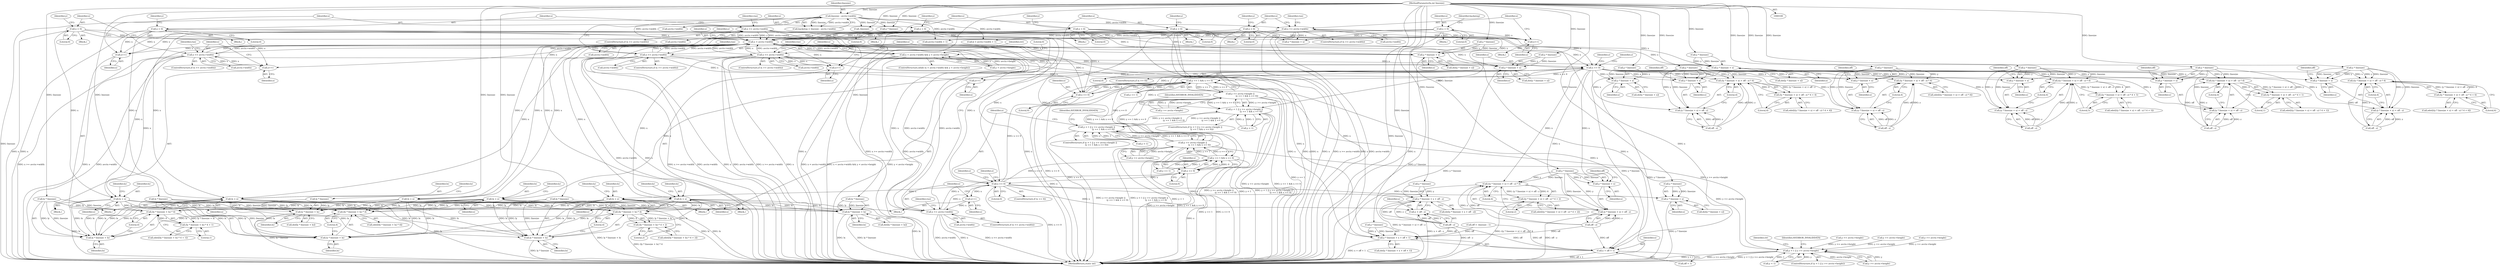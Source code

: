 digraph "0_FFmpeg_7ac5067146613997bb38442cb022d7f41321a706@pointer" {
"1000629" [label="(Call,x >= avctx->width)"];
"1000626" [label="(Call,x++)"];
"1000629" [label="(Call,x >= avctx->width)"];
"1000378" [label="(Call,x < avctx->width)"];
"1000578" [label="(Call,x >= avctx->width)"];
"1000575" [label="(Call,x++)"];
"1000584" [label="(Call,x = 0)"];
"1000924" [label="(Call,x >= avctx->width)"];
"1000921" [label="(Call,x++)"];
"1000746" [label="(Call,x == 0)"];
"1000740" [label="(Call,x == 0)"];
"1000930" [label="(Call,x = 0)"];
"1000700" [label="(Call,x >= avctx->width)"];
"1000697" [label="(Call,x++)"];
"1000706" [label="(Call,x = 0)"];
"1000635" [label="(Call,x = 0)"];
"1000362" [label="(Call,x = 0)"];
"1001007" [label="(Call,x >= avctx->width)"];
"1001004" [label="(Call,x++)"];
"1000964" [label="(Call,x == 0)"];
"1001013" [label="(Call,x = 0)"];
"1000958" [label="(Call,x == 0)"];
"1000356" [label="(Call,x >= avctx->width)"];
"1000353" [label="(Call,x++)"];
"1000144" [label="(Call,x = 0)"];
"1000152" [label="(Call,linesize - avctx->width)"];
"1000103" [label="(MethodParameterIn,int linesize)"];
"1000377" [label="(Call,x < avctx->width && y < avctx->height)"];
"1000563" [label="(Call,y * linesize + x)"];
"1000569" [label="(Call,lx = x)"];
"1000615" [label="(Call,ly * linesize + lx)"];
"1000644" [label="(Call,ly * linesize + lx)"];
"1000763" [label="(Call,(ly * linesize + lx) * 4)"];
"1000764" [label="(Call,ly * linesize + lx)"];
"1000805" [label="(Call,(ly * linesize + lx) * 4)"];
"1000804" [label="(Call,(ly * linesize + lx) * 4 + 1)"];
"1000806" [label="(Call,ly * linesize + lx)"];
"1000850" [label="(Call,(ly * linesize + lx) * 4)"];
"1000849" [label="(Call,(ly * linesize + lx) * 4 + 2)"];
"1000851" [label="(Call,ly * linesize + lx)"];
"1000608" [label="(Call,y * linesize + x)"];
"1000620" [label="(Call,lx = x)"];
"1000673" [label="(Call,y * linesize + x + off + 1)"];
"1000677" [label="(Call,x + off + 1)"];
"1000685" [label="(Call,y * linesize + x)"];
"1000691" [label="(Call,lx = x)"];
"1000736" [label="(Call,y == 1 && x == 0)"];
"1000730" [label="(Call,y >= avctx->height ||\n                    (y == 1 && x == 0))"];
"1000658" [label="(Call,y < 1 || y >= avctx->height)"];
"1000726" [label="(Call,y < 1 || y >= avctx->height ||\n                    (y == 1 && x == 0))"];
"1000944" [label="(Call,y < 1 || y >= avctx->height ||\n                    (y == 1 && x == 0))"];
"1000948" [label="(Call,y >= avctx->height ||\n                    (y == 1 && x == 0))"];
"1000774" [label="(Call,((y * linesize + x) + off - z) * 4)"];
"1000773" [label="(Call,((y * linesize + x) + off - z) * 4 + 4)"];
"1000775" [label="(Call,(y * linesize + x) + off - z)"];
"1000776" [label="(Call,y * linesize + x)"];
"1000788" [label="(Call,((y * linesize + x) + off - z) * 4)"];
"1000789" [label="(Call,(y * linesize + x) + off - z)"];
"1000790" [label="(Call,y * linesize + x)"];
"1000817" [label="(Call,((y * linesize + x) + off - z) * 4)"];
"1000816" [label="(Call,((y * linesize + x) + off - z) * 4 + 5)"];
"1000818" [label="(Call,(y * linesize + x) + off - z)"];
"1000819" [label="(Call,y * linesize + x)"];
"1000832" [label="(Call,((y * linesize + x) + off - z) * 4)"];
"1000831" [label="(Call,((y * linesize + x) + off - z) * 4 + 1)"];
"1000833" [label="(Call,(y * linesize + x) + off - z)"];
"1000834" [label="(Call,y * linesize + x)"];
"1000862" [label="(Call,((y * linesize + x) + off - z) * 4)"];
"1000861" [label="(Call,((y * linesize + x) + off - z) * 4 + 6)"];
"1000863" [label="(Call,(y * linesize + x) + off - z)"];
"1000864" [label="(Call,y * linesize + x)"];
"1000877" [label="(Call,((y * linesize + x) + off - z) * 4)"];
"1000876" [label="(Call,((y * linesize + x) + off - z) * 4 + 2)"];
"1000878" [label="(Call,(y * linesize + x) + off - z)"];
"1000879" [label="(Call,y * linesize + x)"];
"1000909" [label="(Call,y * linesize + x)"];
"1000915" [label="(Call,lx = x)"];
"1000954" [label="(Call,y == 1 && x == 0)"];
"1000980" [label="(Call,y * linesize + x + off - z)"];
"1000984" [label="(Call,x + off - z)"];
"1000992" [label="(Call,y * linesize + x)"];
"1000998" [label="(Call,lx = x)"];
"1000960" [label="(Literal,0)"];
"1000561" [label="(Call,dst[y * linesize + x])"];
"1000761" [label="(Call,odst[(ly * linesize + lx) * 4])"];
"1000868" [label="(Identifier,x)"];
"1000913" [label="(Identifier,x)"];
"1000699" [label="(ControlStructure,if (x >= avctx->width))"];
"1001007" [label="(Call,x >= avctx->width)"];
"1000909" [label="(Call,y * linesize + x)"];
"1000864" [label="(Call,y * linesize + x)"];
"1000834" [label="(Call,y * linesize + x)"];
"1000798" [label="(Literal,4)"];
"1001057" [label="(Literal,0)"];
"1000794" [label="(Identifier,x)"];
"1000180" [label="(Call,avctx->width + 1)"];
"1000917" [label="(Identifier,x)"];
"1000551" [label="(Block,)"];
"1000873" [label="(Literal,6)"];
"1000764" [label="(Call,ly * linesize + lx)"];
"1000622" [label="(Identifier,x)"];
"1000884" [label="(Call,off - z)"];
"1000686" [label="(Call,y * linesize)"];
"1000362" [label="(Call,x = 0)"];
"1000363" [label="(Identifier,x)"];
"1000628" [label="(ControlStructure,if (x >= avctx->width))"];
"1000829" [label="(Call,odst[((y * linesize + x) + off - z) * 4 + 1])"];
"1000376" [label="(ControlStructure,while (x < avctx->width && y < avctx->height))"];
"1000573" [label="(Identifier,ly)"];
"1000838" [label="(Identifier,x)"];
"1000943" [label="(ControlStructure,if (y < 1 || y >= avctx->height ||\n                    (y == 1 && x == 0)))"];
"1000958" [label="(Call,x == 0)"];
"1000819" [label="(Call,y * linesize + x)"];
"1000691" [label="(Call,lx = x)"];
"1000635" [label="(Call,x = 0)"];
"1000383" [label="(Call,y < avctx->height)"];
"1000577" [label="(ControlStructure,if (x >= avctx->width))"];
"1000377" [label="(Call,x < avctx->width && y < avctx->height)"];
"1000741" [label="(Identifier,x)"];
"1000921" [label="(Call,x++)"];
"1000852" [label="(Call,ly * linesize)"];
"1000839" [label="(Call,off - z)"];
"1000945" [label="(Call,y < 1)"];
"1000586" [label="(Literal,0)"];
"1000789" [label="(Call,(y * linesize + x) + off - z)"];
"1000833" [label="(Call,(y * linesize + x) + off - z)"];
"1000594" [label="(Identifier,run)"];
"1000959" [label="(Identifier,x)"];
"1000926" [label="(Call,avctx->width)"];
"1000791" [label="(Call,y * linesize)"];
"1001002" [label="(Identifier,ly)"];
"1000948" [label="(Call,y >= avctx->height ||\n                    (y == 1 && x == 0))"];
"1000771" [label="(Call,odst[((y * linesize + x) + off - z) * 4 + 4])"];
"1000986" [label="(Call,off - z)"];
"1000154" [label="(Call,avctx->width)"];
"1000702" [label="(Call,avctx->width)"];
"1000103" [label="(MethodParameterIn,int linesize)"];
"1000608" [label="(Call,y * linesize + x)"];
"1000923" [label="(ControlStructure,if (x >= avctx->width))"];
"1000658" [label="(Call,y < 1 || y >= avctx->height)"];
"1000104" [label="(Block,)"];
"1000153" [label="(Identifier,linesize)"];
"1000748" [label="(Literal,0)"];
"1000806" [label="(Call,ly * linesize + lx)"];
"1000804" [label="(Call,(ly * linesize + lx) * 4 + 1)"];
"1000615" [label="(Call,ly * linesize + lx)"];
"1000361" [label="(Block,)"];
"1000726" [label="(Call,y < 1 || y >= avctx->height ||\n                    (y == 1 && x == 0))"];
"1000785" [label="(Literal,4)"];
"1000855" [label="(Identifier,lx)"];
"1000887" [label="(Literal,4)"];
"1000776" [label="(Call,y * linesize + x)"];
"1000736" [label="(Call,y == 1 && x == 0)"];
"1000751" [label="(Identifier,z)"];
"1000954" [label="(Call,y == 1 && x == 0)"];
"1000683" [label="(Call,dst[y * linesize + x])"];
"1000705" [label="(Block,)"];
"1000620" [label="(Call,lx = x)"];
"1000965" [label="(Identifier,x)"];
"1000645" [label="(Call,ly * linesize)"];
"1000583" [label="(Block,)"];
"1000934" [label="(Identifier,y)"];
"1000634" [label="(Block,)"];
"1000630" [label="(Identifier,x)"];
"1000356" [label="(Call,x >= avctx->width)"];
"1000144" [label="(Call,x = 0)"];
"1000780" [label="(Identifier,x)"];
"1000962" [label="(Identifier,AVERROR_INVALIDDATA)"];
"1000883" [label="(Identifier,x)"];
"1000569" [label="(Call,lx = x)"];
"1000915" [label="(Call,lx = x)"];
"1000354" [label="(Identifier,x)"];
"1000816" [label="(Call,((y * linesize + x) + off - z) * 4 + 5)"];
"1000769" [label="(Literal,4)"];
"1000996" [label="(Identifier,x)"];
"1000716" [label="(Identifier,run)"];
"1000980" [label="(Call,y * linesize + x + off - z)"];
"1000178" [label="(Call,k < avctx->width + 1)"];
"1000874" [label="(Call,odst[((y * linesize + x) + off - z) * 4 + 2])"];
"1000677" [label="(Call,x + off + 1)"];
"1000788" [label="(Call,((y * linesize + x) + off - z) * 4)"];
"1000774" [label="(Call,((y * linesize + x) + off - z) * 4)"];
"1000708" [label="(Literal,0)"];
"1000639" [label="(Identifier,y)"];
"1001009" [label="(Call,avctx->width)"];
"1000637" [label="(Literal,0)"];
"1000746" [label="(Call,x == 0)"];
"1000150" [label="(Call,backstep = linesize - avctx->width)"];
"1000831" [label="(Call,((y * linesize + x) + off - z) * 4 + 1)"];
"1000575" [label="(Call,x++)"];
"1000878" [label="(Call,(y * linesize + x) + off - z)"];
"1000370" [label="(Call,-linesize)"];
"1000744" [label="(Identifier,AVERROR_INVALIDDATA)"];
"1000825" [label="(Identifier,off)"];
"1001000" [label="(Identifier,x)"];
"1000636" [label="(Identifier,x)"];
"1000366" [label="(Identifier,y)"];
"1000998" [label="(Call,lx = x)"];
"1000353" [label="(Call,x++)"];
"1000990" [label="(Call,dst[y * linesize + x])"];
"1000964" [label="(Call,x == 0)"];
"1000863" [label="(Call,(y * linesize + x) + off - z)"];
"1000697" [label="(Call,x++)"];
"1001017" [label="(Identifier,y)"];
"1000642" [label="(Call,dst[ly * linesize + lx])"];
"1000671" [label="(Call,dst[y * linesize + x + off + 1])"];
"1000730" [label="(Call,y >= avctx->height ||\n                    (y == 1 && x == 0))"];
"1000940" [label="(Identifier,run)"];
"1000674" [label="(Call,y * linesize)"];
"1001008" [label="(Identifier,x)"];
"1000869" [label="(Call,off - z)"];
"1000329" [label="(Block,)"];
"1000357" [label="(Identifier,x)"];
"1000613" [label="(Call,dst[ly * linesize + lx])"];
"1000992" [label="(Call,y * linesize + x)"];
"1000731" [label="(Call,y >= avctx->height)"];
"1000710" [label="(Identifier,y)"];
"1000765" [label="(Call,ly * linesize)"];
"1000659" [label="(Call,y < 1)"];
"1000932" [label="(Literal,0)"];
"1000695" [label="(Identifier,ly)"];
"1000807" [label="(Call,ly * linesize)"];
"1001005" [label="(Identifier,x)"];
"1000571" [label="(Identifier,x)"];
"1000644" [label="(Call,ly * linesize + lx)"];
"1000580" [label="(Call,avctx->width)"];
"1000763" [label="(Call,(ly * linesize + lx) * 4)"];
"1000835" [label="(Call,y * linesize)"];
"1000856" [label="(Literal,4)"];
"1000859" [label="(Call,odst[((y * linesize + x) + off - z) * 4 + 6])"];
"1000888" [label="(Literal,2)"];
"1000685" [label="(Call,y * linesize + x)"];
"1000355" [label="(ControlStructure,if (x >= avctx->width))"];
"1000969" [label="(Identifier,z)"];
"1000777" [label="(Call,y * linesize)"];
"1000151" [label="(Identifier,backstep)"];
"1000823" [label="(Identifier,x)"];
"1000814" [label="(Call,odst[((y * linesize + x) + off - z) * 4 + 5])"];
"1000579" [label="(Identifier,x)"];
"1000631" [label="(Call,avctx->width)"];
"1000877" [label="(Call,((y * linesize + x) + off - z) * 4)"];
"1001004" [label="(Call,x++)"];
"1000585" [label="(Identifier,x)"];
"1000380" [label="(Call,avctx->width)"];
"1000616" [label="(Call,ly * linesize)"];
"1000578" [label="(Call,x >= avctx->width)"];
"1000974" [label="(Identifier,z)"];
"1000588" [label="(Identifier,y)"];
"1001012" [label="(Block,)"];
"1001015" [label="(Literal,0)"];
"1000564" [label="(Call,y * linesize)"];
"1000570" [label="(Identifier,lx)"];
"1000966" [label="(Literal,0)"];
"1000842" [label="(Literal,4)"];
"1000840" [label="(Identifier,off)"];
"1000379" [label="(Identifier,x)"];
"1000629" [label="(Call,x >= avctx->width)"];
"1000929" [label="(Block,)"];
"1000847" [label="(Call,odst[(ly * linesize + lx) * 4 + 2])"];
"1000701" [label="(Identifier,x)"];
"1000916" [label="(Identifier,lx)"];
"1000342" [label="(Call,y * linesize)"];
"1000818" [label="(Call,(y * linesize + x) + off - z)"];
"1000876" [label="(Call,((y * linesize + x) + off - z) * 4 + 2)"];
"1000627" [label="(Identifier,x)"];
"1000824" [label="(Call,off - z)"];
"1000626" [label="(Call,x++)"];
"1000922" [label="(Identifier,x)"];
"1000942" [label="(Block,)"];
"1000718" [label="(Block,)"];
"1000656" [label="(Block,)"];
"1000725" [label="(ControlStructure,if (y < 1 || y >= avctx->height ||\n                    (y == 1 && x == 0)))"];
"1000944" [label="(Call,y < 1 || y >= avctx->height ||\n                    (y == 1 && x == 0))"];
"1000872" [label="(Literal,4)"];
"1000670" [label="(Identifier,clr)"];
"1000673" [label="(Call,y * linesize + x + off + 1)"];
"1000955" [label="(Call,y == 1)"];
"1000364" [label="(Literal,0)"];
"1000576" [label="(Identifier,x)"];
"1000862" [label="(Call,((y * linesize + x) + off - z) * 4)"];
"1000609" [label="(Call,y * linesize)"];
"1000832" [label="(Call,((y * linesize + x) + off - z) * 4)"];
"1000689" [label="(Identifier,x)"];
"1000706" [label="(Call,x = 0)"];
"1000584" [label="(Call,x = 0)"];
"1000768" [label="(Identifier,lx)"];
"1000885" [label="(Identifier,off)"];
"1000907" [label="(Call,dst[y * linesize + x])"];
"1000624" [label="(Identifier,ly)"];
"1000549" [label="(Identifier,run)"];
"1000146" [label="(Literal,0)"];
"1000700" [label="(Call,x >= avctx->width)"];
"1000820" [label="(Call,y * linesize)"];
"1000963" [label="(ControlStructure,if (x == 0))"];
"1000993" [label="(Call,y * linesize)"];
"1000619" [label="(Identifier,lx)"];
"1000692" [label="(Identifier,lx)"];
"1000327" [label="(Identifier,run)"];
"1000773" [label="(Call,((y * linesize + x) + off - z) * 4 + 4)"];
"1001013" [label="(Call,x = 0)"];
"1000781" [label="(Call,off - z)"];
"1000648" [label="(Identifier,lx)"];
"1000828" [label="(Literal,5)"];
"1000742" [label="(Literal,0)"];
"1000786" [label="(Call,odst[((y * linesize + x) + off - z) * 4])"];
"1000563" [label="(Call,y * linesize + x)"];
"1000930" [label="(Call,x = 0)"];
"1000850" [label="(Call,(ly * linesize + lx) * 4)"];
"1000727" [label="(Call,y < 1)"];
"1000796" [label="(Identifier,off)"];
"1000827" [label="(Literal,4)"];
"1000145" [label="(Identifier,x)"];
"1000978" [label="(Call,dst[y * linesize + x + off - z])"];
"1000931" [label="(Identifier,x)"];
"1000775" [label="(Call,(y * linesize + x) + off - z)"];
"1000654" [label="(Identifier,run)"];
"1000849" [label="(Call,(ly * linesize + lx) * 4 + 2)"];
"1000347" [label="(Call,lx = x)"];
"1000756" [label="(Identifier,z)"];
"1000925" [label="(Identifier,x)"];
"1000693" [label="(Identifier,x)"];
"1000657" [label="(ControlStructure,if (y < 1 || y >= avctx->height))"];
"1000810" [label="(Identifier,lx)"];
"1000949" [label="(Call,y >= avctx->height)"];
"1000843" [label="(Literal,1)"];
"1000784" [label="(Literal,4)"];
"1000985" [label="(Identifier,x)"];
"1000999" [label="(Identifier,lx)"];
"1000668" [label="(Identifier,AVERROR_INVALIDDATA)"];
"1000662" [label="(Call,y >= avctx->height)"];
"1001006" [label="(ControlStructure,if (x >= avctx->width))"];
"1000790" [label="(Call,y * linesize + x)"];
"1000865" [label="(Call,y * linesize)"];
"1000880" [label="(Call,y * linesize)"];
"1000553" [label="(Call,y >= avctx->height)"];
"1000802" [label="(Call,odst[(ly * linesize + lx) * 4 + 1])"];
"1000910" [label="(Call,y * linesize)"];
"1000152" [label="(Call,linesize - avctx->width)"];
"1000621" [label="(Identifier,lx)"];
"1000707" [label="(Identifier,x)"];
"1000390" [label="(Identifier,ret)"];
"1000679" [label="(Call,off + 1)"];
"1000367" [label="(Call,off = -linesize - 1)"];
"1000857" [label="(Literal,2)"];
"1000919" [label="(Identifier,ly)"];
"1000812" [label="(Literal,1)"];
"1000698" [label="(Identifier,x)"];
"1000817" [label="(Call,((y * linesize + x) + off - z) * 4)"];
"1000805" [label="(Call,(ly * linesize + lx) * 4)"];
"1000606" [label="(Call,dst[y * linesize + x])"];
"1000598" [label="(Call,y >= avctx->height)"];
"1000924" [label="(Call,x >= avctx->width)"];
"1000378" [label="(Call,x < avctx->width)"];
"1000596" [label="(Block,)"];
"1000745" [label="(ControlStructure,if (x == 0))"];
"1000358" [label="(Call,avctx->width)"];
"1000341" [label="(Call,y * linesize + x)"];
"1000612" [label="(Identifier,x)"];
"1001058" [label="(MethodReturn,static int)"];
"1000384" [label="(Identifier,y)"];
"1000747" [label="(Identifier,x)"];
"1000811" [label="(Literal,4)"];
"1000678" [label="(Identifier,x)"];
"1000795" [label="(Call,off - z)"];
"1000981" [label="(Call,y * linesize)"];
"1000331" [label="(Call,y >= avctx->height)"];
"1000567" [label="(Identifier,x)"];
"1001014" [label="(Identifier,x)"];
"1000782" [label="(Identifier,off)"];
"1000861" [label="(Call,((y * linesize + x) + off - z) * 4 + 6)"];
"1000737" [label="(Call,y == 1)"];
"1000879" [label="(Call,y * linesize + x)"];
"1000870" [label="(Identifier,off)"];
"1000984" [label="(Call,x + off - z)"];
"1000740" [label="(Call,x == 0)"];
"1000851" [label="(Call,ly * linesize + lx)"];
"1000629" -> "1000628"  [label="AST: "];
"1000629" -> "1000631"  [label="CFG: "];
"1000630" -> "1000629"  [label="AST: "];
"1000631" -> "1000629"  [label="AST: "];
"1000594" -> "1000629"  [label="CFG: "];
"1000636" -> "1000629"  [label="CFG: "];
"1000629" -> "1001058"  [label="DDG: x"];
"1000629" -> "1001058"  [label="DDG: x >= avctx->width"];
"1000629" -> "1001058"  [label="DDG: avctx->width"];
"1000629" -> "1000378"  [label="DDG: x"];
"1000629" -> "1000378"  [label="DDG: avctx->width"];
"1000629" -> "1000608"  [label="DDG: x"];
"1000629" -> "1000620"  [label="DDG: x"];
"1000629" -> "1000626"  [label="DDG: x"];
"1000626" -> "1000629"  [label="DDG: x"];
"1000378" -> "1000629"  [label="DDG: avctx->width"];
"1000626" -> "1000596"  [label="AST: "];
"1000626" -> "1000627"  [label="CFG: "];
"1000627" -> "1000626"  [label="AST: "];
"1000630" -> "1000626"  [label="CFG: "];
"1000378" -> "1000626"  [label="DDG: x"];
"1000635" -> "1000626"  [label="DDG: x"];
"1000378" -> "1000377"  [label="AST: "];
"1000378" -> "1000380"  [label="CFG: "];
"1000379" -> "1000378"  [label="AST: "];
"1000380" -> "1000378"  [label="AST: "];
"1000384" -> "1000378"  [label="CFG: "];
"1000377" -> "1000378"  [label="CFG: "];
"1000378" -> "1001058"  [label="DDG: avctx->width"];
"1000378" -> "1001058"  [label="DDG: x"];
"1000378" -> "1000377"  [label="DDG: x"];
"1000378" -> "1000377"  [label="DDG: avctx->width"];
"1000578" -> "1000378"  [label="DDG: x"];
"1000578" -> "1000378"  [label="DDG: avctx->width"];
"1000924" -> "1000378"  [label="DDG: x"];
"1000924" -> "1000378"  [label="DDG: avctx->width"];
"1000700" -> "1000378"  [label="DDG: x"];
"1000700" -> "1000378"  [label="DDG: avctx->width"];
"1000635" -> "1000378"  [label="DDG: x"];
"1000706" -> "1000378"  [label="DDG: x"];
"1000930" -> "1000378"  [label="DDG: x"];
"1000584" -> "1000378"  [label="DDG: x"];
"1000362" -> "1000378"  [label="DDG: x"];
"1001007" -> "1000378"  [label="DDG: x"];
"1001007" -> "1000378"  [label="DDG: avctx->width"];
"1000356" -> "1000378"  [label="DDG: x"];
"1000356" -> "1000378"  [label="DDG: avctx->width"];
"1000144" -> "1000378"  [label="DDG: x"];
"1001013" -> "1000378"  [label="DDG: x"];
"1000152" -> "1000378"  [label="DDG: avctx->width"];
"1000378" -> "1000563"  [label="DDG: x"];
"1000378" -> "1000569"  [label="DDG: x"];
"1000378" -> "1000575"  [label="DDG: x"];
"1000378" -> "1000578"  [label="DDG: avctx->width"];
"1000378" -> "1000608"  [label="DDG: x"];
"1000378" -> "1000620"  [label="DDG: x"];
"1000378" -> "1000673"  [label="DDG: x"];
"1000378" -> "1000677"  [label="DDG: x"];
"1000378" -> "1000685"  [label="DDG: x"];
"1000378" -> "1000691"  [label="DDG: x"];
"1000378" -> "1000697"  [label="DDG: x"];
"1000378" -> "1000700"  [label="DDG: avctx->width"];
"1000378" -> "1000740"  [label="DDG: x"];
"1000378" -> "1000746"  [label="DDG: x"];
"1000378" -> "1000924"  [label="DDG: avctx->width"];
"1000378" -> "1000958"  [label="DDG: x"];
"1000378" -> "1000964"  [label="DDG: x"];
"1000378" -> "1001007"  [label="DDG: avctx->width"];
"1000578" -> "1000577"  [label="AST: "];
"1000578" -> "1000580"  [label="CFG: "];
"1000579" -> "1000578"  [label="AST: "];
"1000580" -> "1000578"  [label="AST: "];
"1000549" -> "1000578"  [label="CFG: "];
"1000585" -> "1000578"  [label="CFG: "];
"1000578" -> "1001058"  [label="DDG: x"];
"1000578" -> "1001058"  [label="DDG: avctx->width"];
"1000578" -> "1001058"  [label="DDG: x >= avctx->width"];
"1000578" -> "1000563"  [label="DDG: x"];
"1000578" -> "1000569"  [label="DDG: x"];
"1000578" -> "1000575"  [label="DDG: x"];
"1000575" -> "1000578"  [label="DDG: x"];
"1000575" -> "1000551"  [label="AST: "];
"1000575" -> "1000576"  [label="CFG: "];
"1000576" -> "1000575"  [label="AST: "];
"1000579" -> "1000575"  [label="CFG: "];
"1000584" -> "1000575"  [label="DDG: x"];
"1000584" -> "1000583"  [label="AST: "];
"1000584" -> "1000586"  [label="CFG: "];
"1000585" -> "1000584"  [label="AST: "];
"1000586" -> "1000584"  [label="AST: "];
"1000588" -> "1000584"  [label="CFG: "];
"1000584" -> "1001058"  [label="DDG: x"];
"1000584" -> "1000563"  [label="DDG: x"];
"1000584" -> "1000569"  [label="DDG: x"];
"1000924" -> "1000923"  [label="AST: "];
"1000924" -> "1000926"  [label="CFG: "];
"1000925" -> "1000924"  [label="AST: "];
"1000926" -> "1000924"  [label="AST: "];
"1000716" -> "1000924"  [label="CFG: "];
"1000931" -> "1000924"  [label="CFG: "];
"1000924" -> "1001058"  [label="DDG: avctx->width"];
"1000924" -> "1001058"  [label="DDG: x"];
"1000924" -> "1001058"  [label="DDG: x >= avctx->width"];
"1000924" -> "1000740"  [label="DDG: x"];
"1000924" -> "1000746"  [label="DDG: x"];
"1000921" -> "1000924"  [label="DDG: x"];
"1000921" -> "1000718"  [label="AST: "];
"1000921" -> "1000922"  [label="CFG: "];
"1000922" -> "1000921"  [label="AST: "];
"1000925" -> "1000921"  [label="CFG: "];
"1000746" -> "1000921"  [label="DDG: x"];
"1000746" -> "1000745"  [label="AST: "];
"1000746" -> "1000748"  [label="CFG: "];
"1000747" -> "1000746"  [label="AST: "];
"1000748" -> "1000746"  [label="AST: "];
"1000751" -> "1000746"  [label="CFG: "];
"1000756" -> "1000746"  [label="CFG: "];
"1000746" -> "1001058"  [label="DDG: x == 0"];
"1000746" -> "1000736"  [label="DDG: x == 0"];
"1000740" -> "1000746"  [label="DDG: x"];
"1000930" -> "1000746"  [label="DDG: x"];
"1000746" -> "1000774"  [label="DDG: x"];
"1000746" -> "1000775"  [label="DDG: x"];
"1000746" -> "1000776"  [label="DDG: x"];
"1000746" -> "1000788"  [label="DDG: x"];
"1000746" -> "1000789"  [label="DDG: x"];
"1000746" -> "1000790"  [label="DDG: x"];
"1000746" -> "1000817"  [label="DDG: x"];
"1000746" -> "1000818"  [label="DDG: x"];
"1000746" -> "1000819"  [label="DDG: x"];
"1000746" -> "1000832"  [label="DDG: x"];
"1000746" -> "1000833"  [label="DDG: x"];
"1000746" -> "1000834"  [label="DDG: x"];
"1000746" -> "1000862"  [label="DDG: x"];
"1000746" -> "1000863"  [label="DDG: x"];
"1000746" -> "1000864"  [label="DDG: x"];
"1000746" -> "1000877"  [label="DDG: x"];
"1000746" -> "1000878"  [label="DDG: x"];
"1000746" -> "1000879"  [label="DDG: x"];
"1000746" -> "1000909"  [label="DDG: x"];
"1000746" -> "1000915"  [label="DDG: x"];
"1000746" -> "1000954"  [label="DDG: x == 0"];
"1000740" -> "1000736"  [label="AST: "];
"1000740" -> "1000742"  [label="CFG: "];
"1000741" -> "1000740"  [label="AST: "];
"1000742" -> "1000740"  [label="AST: "];
"1000736" -> "1000740"  [label="CFG: "];
"1000740" -> "1001058"  [label="DDG: x"];
"1000740" -> "1000736"  [label="DDG: x"];
"1000740" -> "1000736"  [label="DDG: 0"];
"1000930" -> "1000740"  [label="DDG: x"];
"1000930" -> "1000929"  [label="AST: "];
"1000930" -> "1000932"  [label="CFG: "];
"1000931" -> "1000930"  [label="AST: "];
"1000932" -> "1000930"  [label="AST: "];
"1000934" -> "1000930"  [label="CFG: "];
"1000930" -> "1001058"  [label="DDG: x"];
"1000700" -> "1000699"  [label="AST: "];
"1000700" -> "1000702"  [label="CFG: "];
"1000701" -> "1000700"  [label="AST: "];
"1000702" -> "1000700"  [label="AST: "];
"1000654" -> "1000700"  [label="CFG: "];
"1000707" -> "1000700"  [label="CFG: "];
"1000700" -> "1001058"  [label="DDG: x >= avctx->width"];
"1000700" -> "1001058"  [label="DDG: x"];
"1000700" -> "1001058"  [label="DDG: avctx->width"];
"1000700" -> "1000673"  [label="DDG: x"];
"1000700" -> "1000677"  [label="DDG: x"];
"1000700" -> "1000685"  [label="DDG: x"];
"1000700" -> "1000691"  [label="DDG: x"];
"1000700" -> "1000697"  [label="DDG: x"];
"1000697" -> "1000700"  [label="DDG: x"];
"1000697" -> "1000656"  [label="AST: "];
"1000697" -> "1000698"  [label="CFG: "];
"1000698" -> "1000697"  [label="AST: "];
"1000701" -> "1000697"  [label="CFG: "];
"1000706" -> "1000697"  [label="DDG: x"];
"1000706" -> "1000705"  [label="AST: "];
"1000706" -> "1000708"  [label="CFG: "];
"1000707" -> "1000706"  [label="AST: "];
"1000708" -> "1000706"  [label="AST: "];
"1000710" -> "1000706"  [label="CFG: "];
"1000706" -> "1001058"  [label="DDG: x"];
"1000706" -> "1000673"  [label="DDG: x"];
"1000706" -> "1000677"  [label="DDG: x"];
"1000706" -> "1000685"  [label="DDG: x"];
"1000706" -> "1000691"  [label="DDG: x"];
"1000635" -> "1000634"  [label="AST: "];
"1000635" -> "1000637"  [label="CFG: "];
"1000636" -> "1000635"  [label="AST: "];
"1000637" -> "1000635"  [label="AST: "];
"1000639" -> "1000635"  [label="CFG: "];
"1000635" -> "1001058"  [label="DDG: x"];
"1000635" -> "1000608"  [label="DDG: x"];
"1000635" -> "1000620"  [label="DDG: x"];
"1000362" -> "1000361"  [label="AST: "];
"1000362" -> "1000364"  [label="CFG: "];
"1000363" -> "1000362"  [label="AST: "];
"1000364" -> "1000362"  [label="AST: "];
"1000366" -> "1000362"  [label="CFG: "];
"1000362" -> "1001058"  [label="DDG: x"];
"1000362" -> "1000341"  [label="DDG: x"];
"1000362" -> "1000347"  [label="DDG: x"];
"1000362" -> "1000353"  [label="DDG: x"];
"1001007" -> "1001006"  [label="AST: "];
"1001007" -> "1001009"  [label="CFG: "];
"1001008" -> "1001007"  [label="AST: "];
"1001009" -> "1001007"  [label="AST: "];
"1000940" -> "1001007"  [label="CFG: "];
"1001014" -> "1001007"  [label="CFG: "];
"1001007" -> "1001058"  [label="DDG: x"];
"1001007" -> "1001058"  [label="DDG: x >= avctx->width"];
"1001007" -> "1001058"  [label="DDG: avctx->width"];
"1001007" -> "1000958"  [label="DDG: x"];
"1001007" -> "1000964"  [label="DDG: x"];
"1001004" -> "1001007"  [label="DDG: x"];
"1001004" -> "1000942"  [label="AST: "];
"1001004" -> "1001005"  [label="CFG: "];
"1001005" -> "1001004"  [label="AST: "];
"1001008" -> "1001004"  [label="CFG: "];
"1000964" -> "1001004"  [label="DDG: x"];
"1000964" -> "1000963"  [label="AST: "];
"1000964" -> "1000966"  [label="CFG: "];
"1000965" -> "1000964"  [label="AST: "];
"1000966" -> "1000964"  [label="AST: "];
"1000969" -> "1000964"  [label="CFG: "];
"1000974" -> "1000964"  [label="CFG: "];
"1000964" -> "1001058"  [label="DDG: x == 0"];
"1000964" -> "1000736"  [label="DDG: x == 0"];
"1000964" -> "1000954"  [label="DDG: x == 0"];
"1001013" -> "1000964"  [label="DDG: x"];
"1000958" -> "1000964"  [label="DDG: x"];
"1000964" -> "1000980"  [label="DDG: x"];
"1000964" -> "1000984"  [label="DDG: x"];
"1000964" -> "1000992"  [label="DDG: x"];
"1000964" -> "1000998"  [label="DDG: x"];
"1001013" -> "1001012"  [label="AST: "];
"1001013" -> "1001015"  [label="CFG: "];
"1001014" -> "1001013"  [label="AST: "];
"1001015" -> "1001013"  [label="AST: "];
"1001017" -> "1001013"  [label="CFG: "];
"1001013" -> "1001058"  [label="DDG: x"];
"1001013" -> "1000958"  [label="DDG: x"];
"1000958" -> "1000954"  [label="AST: "];
"1000958" -> "1000960"  [label="CFG: "];
"1000959" -> "1000958"  [label="AST: "];
"1000960" -> "1000958"  [label="AST: "];
"1000954" -> "1000958"  [label="CFG: "];
"1000958" -> "1001058"  [label="DDG: x"];
"1000958" -> "1000954"  [label="DDG: x"];
"1000958" -> "1000954"  [label="DDG: 0"];
"1000356" -> "1000355"  [label="AST: "];
"1000356" -> "1000358"  [label="CFG: "];
"1000357" -> "1000356"  [label="AST: "];
"1000358" -> "1000356"  [label="AST: "];
"1000327" -> "1000356"  [label="CFG: "];
"1000363" -> "1000356"  [label="CFG: "];
"1000356" -> "1001058"  [label="DDG: x >= avctx->width"];
"1000356" -> "1001058"  [label="DDG: x"];
"1000356" -> "1001058"  [label="DDG: avctx->width"];
"1000356" -> "1000178"  [label="DDG: avctx->width"];
"1000356" -> "1000180"  [label="DDG: avctx->width"];
"1000356" -> "1000341"  [label="DDG: x"];
"1000356" -> "1000347"  [label="DDG: x"];
"1000356" -> "1000353"  [label="DDG: x"];
"1000353" -> "1000356"  [label="DDG: x"];
"1000152" -> "1000356"  [label="DDG: avctx->width"];
"1000353" -> "1000329"  [label="AST: "];
"1000353" -> "1000354"  [label="CFG: "];
"1000354" -> "1000353"  [label="AST: "];
"1000357" -> "1000353"  [label="CFG: "];
"1000144" -> "1000353"  [label="DDG: x"];
"1000144" -> "1000104"  [label="AST: "];
"1000144" -> "1000146"  [label="CFG: "];
"1000145" -> "1000144"  [label="AST: "];
"1000146" -> "1000144"  [label="AST: "];
"1000151" -> "1000144"  [label="CFG: "];
"1000144" -> "1001058"  [label="DDG: x"];
"1000144" -> "1000341"  [label="DDG: x"];
"1000144" -> "1000347"  [label="DDG: x"];
"1000152" -> "1000150"  [label="AST: "];
"1000152" -> "1000154"  [label="CFG: "];
"1000153" -> "1000152"  [label="AST: "];
"1000154" -> "1000152"  [label="AST: "];
"1000150" -> "1000152"  [label="CFG: "];
"1000152" -> "1001058"  [label="DDG: linesize"];
"1000152" -> "1000150"  [label="DDG: linesize"];
"1000152" -> "1000150"  [label="DDG: avctx->width"];
"1000103" -> "1000152"  [label="DDG: linesize"];
"1000152" -> "1000178"  [label="DDG: avctx->width"];
"1000152" -> "1000180"  [label="DDG: avctx->width"];
"1000152" -> "1000342"  [label="DDG: linesize"];
"1000152" -> "1000370"  [label="DDG: linesize"];
"1000103" -> "1000100"  [label="AST: "];
"1000103" -> "1001058"  [label="DDG: linesize"];
"1000103" -> "1000342"  [label="DDG: linesize"];
"1000103" -> "1000370"  [label="DDG: linesize"];
"1000103" -> "1000564"  [label="DDG: linesize"];
"1000103" -> "1000609"  [label="DDG: linesize"];
"1000103" -> "1000616"  [label="DDG: linesize"];
"1000103" -> "1000645"  [label="DDG: linesize"];
"1000103" -> "1000674"  [label="DDG: linesize"];
"1000103" -> "1000686"  [label="DDG: linesize"];
"1000103" -> "1000765"  [label="DDG: linesize"];
"1000103" -> "1000777"  [label="DDG: linesize"];
"1000103" -> "1000791"  [label="DDG: linesize"];
"1000103" -> "1000807"  [label="DDG: linesize"];
"1000103" -> "1000820"  [label="DDG: linesize"];
"1000103" -> "1000835"  [label="DDG: linesize"];
"1000103" -> "1000852"  [label="DDG: linesize"];
"1000103" -> "1000865"  [label="DDG: linesize"];
"1000103" -> "1000880"  [label="DDG: linesize"];
"1000103" -> "1000910"  [label="DDG: linesize"];
"1000103" -> "1000981"  [label="DDG: linesize"];
"1000103" -> "1000993"  [label="DDG: linesize"];
"1000377" -> "1000376"  [label="AST: "];
"1000377" -> "1000383"  [label="CFG: "];
"1000383" -> "1000377"  [label="AST: "];
"1000390" -> "1000377"  [label="CFG: "];
"1001057" -> "1000377"  [label="CFG: "];
"1000377" -> "1001058"  [label="DDG: x < avctx->width && y < avctx->height"];
"1000377" -> "1001058"  [label="DDG: y < avctx->height"];
"1000377" -> "1001058"  [label="DDG: x < avctx->width"];
"1000383" -> "1000377"  [label="DDG: y"];
"1000383" -> "1000377"  [label="DDG: avctx->height"];
"1000563" -> "1000561"  [label="AST: "];
"1000563" -> "1000567"  [label="CFG: "];
"1000564" -> "1000563"  [label="AST: "];
"1000567" -> "1000563"  [label="AST: "];
"1000561" -> "1000563"  [label="CFG: "];
"1000563" -> "1001058"  [label="DDG: y * linesize"];
"1000564" -> "1000563"  [label="DDG: y"];
"1000564" -> "1000563"  [label="DDG: linesize"];
"1000569" -> "1000551"  [label="AST: "];
"1000569" -> "1000571"  [label="CFG: "];
"1000570" -> "1000569"  [label="AST: "];
"1000571" -> "1000569"  [label="AST: "];
"1000573" -> "1000569"  [label="CFG: "];
"1000569" -> "1001058"  [label="DDG: lx"];
"1000569" -> "1000615"  [label="DDG: lx"];
"1000569" -> "1000644"  [label="DDG: lx"];
"1000569" -> "1000763"  [label="DDG: lx"];
"1000569" -> "1000764"  [label="DDG: lx"];
"1000569" -> "1000805"  [label="DDG: lx"];
"1000569" -> "1000806"  [label="DDG: lx"];
"1000569" -> "1000850"  [label="DDG: lx"];
"1000569" -> "1000851"  [label="DDG: lx"];
"1000615" -> "1000613"  [label="AST: "];
"1000615" -> "1000619"  [label="CFG: "];
"1000616" -> "1000615"  [label="AST: "];
"1000619" -> "1000615"  [label="AST: "];
"1000613" -> "1000615"  [label="CFG: "];
"1000615" -> "1001058"  [label="DDG: ly * linesize"];
"1000616" -> "1000615"  [label="DDG: ly"];
"1000616" -> "1000615"  [label="DDG: linesize"];
"1000620" -> "1000615"  [label="DDG: lx"];
"1000998" -> "1000615"  [label="DDG: lx"];
"1000915" -> "1000615"  [label="DDG: lx"];
"1000347" -> "1000615"  [label="DDG: lx"];
"1000691" -> "1000615"  [label="DDG: lx"];
"1000644" -> "1000642"  [label="AST: "];
"1000644" -> "1000648"  [label="CFG: "];
"1000645" -> "1000644"  [label="AST: "];
"1000648" -> "1000644"  [label="AST: "];
"1000642" -> "1000644"  [label="CFG: "];
"1000644" -> "1001058"  [label="DDG: lx"];
"1000644" -> "1001058"  [label="DDG: ly * linesize"];
"1000645" -> "1000644"  [label="DDG: ly"];
"1000645" -> "1000644"  [label="DDG: linesize"];
"1000620" -> "1000644"  [label="DDG: lx"];
"1000998" -> "1000644"  [label="DDG: lx"];
"1000915" -> "1000644"  [label="DDG: lx"];
"1000347" -> "1000644"  [label="DDG: lx"];
"1000691" -> "1000644"  [label="DDG: lx"];
"1000763" -> "1000761"  [label="AST: "];
"1000763" -> "1000769"  [label="CFG: "];
"1000764" -> "1000763"  [label="AST: "];
"1000769" -> "1000763"  [label="AST: "];
"1000761" -> "1000763"  [label="CFG: "];
"1000765" -> "1000763"  [label="DDG: ly"];
"1000765" -> "1000763"  [label="DDG: linesize"];
"1000998" -> "1000763"  [label="DDG: lx"];
"1000915" -> "1000763"  [label="DDG: lx"];
"1000347" -> "1000763"  [label="DDG: lx"];
"1000691" -> "1000763"  [label="DDG: lx"];
"1000620" -> "1000763"  [label="DDG: lx"];
"1000764" -> "1000768"  [label="CFG: "];
"1000765" -> "1000764"  [label="AST: "];
"1000768" -> "1000764"  [label="AST: "];
"1000769" -> "1000764"  [label="CFG: "];
"1000765" -> "1000764"  [label="DDG: ly"];
"1000765" -> "1000764"  [label="DDG: linesize"];
"1000998" -> "1000764"  [label="DDG: lx"];
"1000915" -> "1000764"  [label="DDG: lx"];
"1000347" -> "1000764"  [label="DDG: lx"];
"1000691" -> "1000764"  [label="DDG: lx"];
"1000620" -> "1000764"  [label="DDG: lx"];
"1000805" -> "1000804"  [label="AST: "];
"1000805" -> "1000811"  [label="CFG: "];
"1000806" -> "1000805"  [label="AST: "];
"1000811" -> "1000805"  [label="AST: "];
"1000812" -> "1000805"  [label="CFG: "];
"1000805" -> "1000804"  [label="DDG: ly * linesize + lx"];
"1000805" -> "1000804"  [label="DDG: 4"];
"1000807" -> "1000805"  [label="DDG: ly"];
"1000807" -> "1000805"  [label="DDG: linesize"];
"1000998" -> "1000805"  [label="DDG: lx"];
"1000915" -> "1000805"  [label="DDG: lx"];
"1000347" -> "1000805"  [label="DDG: lx"];
"1000691" -> "1000805"  [label="DDG: lx"];
"1000620" -> "1000805"  [label="DDG: lx"];
"1000804" -> "1000802"  [label="AST: "];
"1000804" -> "1000812"  [label="CFG: "];
"1000812" -> "1000804"  [label="AST: "];
"1000802" -> "1000804"  [label="CFG: "];
"1000806" -> "1000810"  [label="CFG: "];
"1000807" -> "1000806"  [label="AST: "];
"1000810" -> "1000806"  [label="AST: "];
"1000811" -> "1000806"  [label="CFG: "];
"1000807" -> "1000806"  [label="DDG: ly"];
"1000807" -> "1000806"  [label="DDG: linesize"];
"1000998" -> "1000806"  [label="DDG: lx"];
"1000915" -> "1000806"  [label="DDG: lx"];
"1000347" -> "1000806"  [label="DDG: lx"];
"1000691" -> "1000806"  [label="DDG: lx"];
"1000620" -> "1000806"  [label="DDG: lx"];
"1000850" -> "1000849"  [label="AST: "];
"1000850" -> "1000856"  [label="CFG: "];
"1000851" -> "1000850"  [label="AST: "];
"1000856" -> "1000850"  [label="AST: "];
"1000857" -> "1000850"  [label="CFG: "];
"1000850" -> "1001058"  [label="DDG: ly * linesize + lx"];
"1000850" -> "1000849"  [label="DDG: ly * linesize + lx"];
"1000850" -> "1000849"  [label="DDG: 4"];
"1000852" -> "1000850"  [label="DDG: ly"];
"1000852" -> "1000850"  [label="DDG: linesize"];
"1000998" -> "1000850"  [label="DDG: lx"];
"1000915" -> "1000850"  [label="DDG: lx"];
"1000347" -> "1000850"  [label="DDG: lx"];
"1000691" -> "1000850"  [label="DDG: lx"];
"1000620" -> "1000850"  [label="DDG: lx"];
"1000849" -> "1000847"  [label="AST: "];
"1000849" -> "1000857"  [label="CFG: "];
"1000857" -> "1000849"  [label="AST: "];
"1000847" -> "1000849"  [label="CFG: "];
"1000849" -> "1001058"  [label="DDG: (ly * linesize + lx) * 4"];
"1000851" -> "1000855"  [label="CFG: "];
"1000852" -> "1000851"  [label="AST: "];
"1000855" -> "1000851"  [label="AST: "];
"1000856" -> "1000851"  [label="CFG: "];
"1000851" -> "1001058"  [label="DDG: ly * linesize"];
"1000852" -> "1000851"  [label="DDG: ly"];
"1000852" -> "1000851"  [label="DDG: linesize"];
"1000998" -> "1000851"  [label="DDG: lx"];
"1000915" -> "1000851"  [label="DDG: lx"];
"1000347" -> "1000851"  [label="DDG: lx"];
"1000691" -> "1000851"  [label="DDG: lx"];
"1000620" -> "1000851"  [label="DDG: lx"];
"1000608" -> "1000606"  [label="AST: "];
"1000608" -> "1000612"  [label="CFG: "];
"1000609" -> "1000608"  [label="AST: "];
"1000612" -> "1000608"  [label="AST: "];
"1000606" -> "1000608"  [label="CFG: "];
"1000608" -> "1001058"  [label="DDG: y * linesize"];
"1000609" -> "1000608"  [label="DDG: y"];
"1000609" -> "1000608"  [label="DDG: linesize"];
"1000620" -> "1000596"  [label="AST: "];
"1000620" -> "1000622"  [label="CFG: "];
"1000621" -> "1000620"  [label="AST: "];
"1000622" -> "1000620"  [label="AST: "];
"1000624" -> "1000620"  [label="CFG: "];
"1000620" -> "1001058"  [label="DDG: lx"];
"1000673" -> "1000671"  [label="AST: "];
"1000673" -> "1000677"  [label="CFG: "];
"1000674" -> "1000673"  [label="AST: "];
"1000677" -> "1000673"  [label="AST: "];
"1000671" -> "1000673"  [label="CFG: "];
"1000673" -> "1001058"  [label="DDG: x + off + 1"];
"1000674" -> "1000673"  [label="DDG: y"];
"1000674" -> "1000673"  [label="DDG: linesize"];
"1000884" -> "1000673"  [label="DDG: off"];
"1000367" -> "1000673"  [label="DDG: off"];
"1000986" -> "1000673"  [label="DDG: off"];
"1000677" -> "1000679"  [label="CFG: "];
"1000678" -> "1000677"  [label="AST: "];
"1000679" -> "1000677"  [label="AST: "];
"1000677" -> "1001058"  [label="DDG: off + 1"];
"1000884" -> "1000677"  [label="DDG: off"];
"1000367" -> "1000677"  [label="DDG: off"];
"1000986" -> "1000677"  [label="DDG: off"];
"1000685" -> "1000683"  [label="AST: "];
"1000685" -> "1000689"  [label="CFG: "];
"1000686" -> "1000685"  [label="AST: "];
"1000689" -> "1000685"  [label="AST: "];
"1000683" -> "1000685"  [label="CFG: "];
"1000685" -> "1001058"  [label="DDG: y * linesize"];
"1000686" -> "1000685"  [label="DDG: y"];
"1000686" -> "1000685"  [label="DDG: linesize"];
"1000691" -> "1000656"  [label="AST: "];
"1000691" -> "1000693"  [label="CFG: "];
"1000692" -> "1000691"  [label="AST: "];
"1000693" -> "1000691"  [label="AST: "];
"1000695" -> "1000691"  [label="CFG: "];
"1000691" -> "1001058"  [label="DDG: lx"];
"1000736" -> "1000730"  [label="AST: "];
"1000736" -> "1000737"  [label="CFG: "];
"1000737" -> "1000736"  [label="AST: "];
"1000730" -> "1000736"  [label="CFG: "];
"1000736" -> "1001058"  [label="DDG: x == 0"];
"1000736" -> "1001058"  [label="DDG: y == 1"];
"1000736" -> "1000730"  [label="DDG: y == 1"];
"1000736" -> "1000730"  [label="DDG: x == 0"];
"1000737" -> "1000736"  [label="DDG: y"];
"1000737" -> "1000736"  [label="DDG: 1"];
"1000730" -> "1000726"  [label="AST: "];
"1000730" -> "1000731"  [label="CFG: "];
"1000731" -> "1000730"  [label="AST: "];
"1000726" -> "1000730"  [label="CFG: "];
"1000730" -> "1001058"  [label="DDG: y >= avctx->height"];
"1000730" -> "1001058"  [label="DDG: y == 1 && x == 0"];
"1000730" -> "1000658"  [label="DDG: y >= avctx->height"];
"1000730" -> "1000726"  [label="DDG: y >= avctx->height"];
"1000730" -> "1000726"  [label="DDG: y == 1 && x == 0"];
"1000731" -> "1000730"  [label="DDG: y"];
"1000731" -> "1000730"  [label="DDG: avctx->height"];
"1000948" -> "1000730"  [label="DDG: y == 1 && x == 0"];
"1000730" -> "1000948"  [label="DDG: y == 1 && x == 0"];
"1000658" -> "1000657"  [label="AST: "];
"1000658" -> "1000659"  [label="CFG: "];
"1000658" -> "1000662"  [label="CFG: "];
"1000659" -> "1000658"  [label="AST: "];
"1000662" -> "1000658"  [label="AST: "];
"1000668" -> "1000658"  [label="CFG: "];
"1000670" -> "1000658"  [label="CFG: "];
"1000658" -> "1001058"  [label="DDG: y >= avctx->height"];
"1000658" -> "1001058"  [label="DDG: y < 1 || y >= avctx->height"];
"1000658" -> "1001058"  [label="DDG: y < 1"];
"1000659" -> "1000658"  [label="DDG: y"];
"1000659" -> "1000658"  [label="DDG: 1"];
"1000662" -> "1000658"  [label="DDG: y"];
"1000662" -> "1000658"  [label="DDG: avctx->height"];
"1000598" -> "1000658"  [label="DDG: y >= avctx->height"];
"1000948" -> "1000658"  [label="DDG: y >= avctx->height"];
"1000553" -> "1000658"  [label="DDG: y >= avctx->height"];
"1000331" -> "1000658"  [label="DDG: y >= avctx->height"];
"1000726" -> "1000725"  [label="AST: "];
"1000726" -> "1000727"  [label="CFG: "];
"1000727" -> "1000726"  [label="AST: "];
"1000744" -> "1000726"  [label="CFG: "];
"1000747" -> "1000726"  [label="CFG: "];
"1000726" -> "1001058"  [label="DDG: y >= avctx->height ||\n                    (y == 1 && x == 0)"];
"1000726" -> "1001058"  [label="DDG: y < 1"];
"1000726" -> "1001058"  [label="DDG: y < 1 || y >= avctx->height ||\n                    (y == 1 && x == 0)"];
"1000727" -> "1000726"  [label="DDG: y"];
"1000727" -> "1000726"  [label="DDG: 1"];
"1000944" -> "1000726"  [label="DDG: y >= avctx->height ||\n                    (y == 1 && x == 0)"];
"1000726" -> "1000944"  [label="DDG: y >= avctx->height ||\n                    (y == 1 && x == 0)"];
"1000944" -> "1000943"  [label="AST: "];
"1000944" -> "1000945"  [label="CFG: "];
"1000944" -> "1000948"  [label="CFG: "];
"1000945" -> "1000944"  [label="AST: "];
"1000948" -> "1000944"  [label="AST: "];
"1000962" -> "1000944"  [label="CFG: "];
"1000965" -> "1000944"  [label="CFG: "];
"1000944" -> "1001058"  [label="DDG: y >= avctx->height ||\n                    (y == 1 && x == 0)"];
"1000944" -> "1001058"  [label="DDG: y < 1 || y >= avctx->height ||\n                    (y == 1 && x == 0)"];
"1000944" -> "1001058"  [label="DDG: y < 1"];
"1000945" -> "1000944"  [label="DDG: y"];
"1000945" -> "1000944"  [label="DDG: 1"];
"1000948" -> "1000944"  [label="DDG: y >= avctx->height"];
"1000948" -> "1000944"  [label="DDG: y == 1 && x == 0"];
"1000948" -> "1000949"  [label="CFG: "];
"1000948" -> "1000954"  [label="CFG: "];
"1000949" -> "1000948"  [label="AST: "];
"1000954" -> "1000948"  [label="AST: "];
"1000948" -> "1001058"  [label="DDG: y >= avctx->height"];
"1000948" -> "1001058"  [label="DDG: y == 1 && x == 0"];
"1000949" -> "1000948"  [label="DDG: y"];
"1000949" -> "1000948"  [label="DDG: avctx->height"];
"1000954" -> "1000948"  [label="DDG: y == 1"];
"1000954" -> "1000948"  [label="DDG: x == 0"];
"1000774" -> "1000773"  [label="AST: "];
"1000774" -> "1000784"  [label="CFG: "];
"1000775" -> "1000774"  [label="AST: "];
"1000784" -> "1000774"  [label="AST: "];
"1000785" -> "1000774"  [label="CFG: "];
"1000774" -> "1000773"  [label="DDG: (y * linesize + x) + off - z"];
"1000774" -> "1000773"  [label="DDG: 4"];
"1000777" -> "1000774"  [label="DDG: y"];
"1000777" -> "1000774"  [label="DDG: linesize"];
"1000781" -> "1000774"  [label="DDG: off"];
"1000781" -> "1000774"  [label="DDG: z"];
"1000773" -> "1000771"  [label="AST: "];
"1000773" -> "1000785"  [label="CFG: "];
"1000785" -> "1000773"  [label="AST: "];
"1000771" -> "1000773"  [label="CFG: "];
"1000775" -> "1000781"  [label="CFG: "];
"1000776" -> "1000775"  [label="AST: "];
"1000781" -> "1000775"  [label="AST: "];
"1000784" -> "1000775"  [label="CFG: "];
"1000777" -> "1000775"  [label="DDG: y"];
"1000777" -> "1000775"  [label="DDG: linesize"];
"1000781" -> "1000775"  [label="DDG: off"];
"1000781" -> "1000775"  [label="DDG: z"];
"1000776" -> "1000780"  [label="CFG: "];
"1000777" -> "1000776"  [label="AST: "];
"1000780" -> "1000776"  [label="AST: "];
"1000782" -> "1000776"  [label="CFG: "];
"1000777" -> "1000776"  [label="DDG: y"];
"1000777" -> "1000776"  [label="DDG: linesize"];
"1000788" -> "1000786"  [label="AST: "];
"1000788" -> "1000798"  [label="CFG: "];
"1000789" -> "1000788"  [label="AST: "];
"1000798" -> "1000788"  [label="AST: "];
"1000786" -> "1000788"  [label="CFG: "];
"1000791" -> "1000788"  [label="DDG: y"];
"1000791" -> "1000788"  [label="DDG: linesize"];
"1000795" -> "1000788"  [label="DDG: off"];
"1000795" -> "1000788"  [label="DDG: z"];
"1000789" -> "1000795"  [label="CFG: "];
"1000790" -> "1000789"  [label="AST: "];
"1000795" -> "1000789"  [label="AST: "];
"1000798" -> "1000789"  [label="CFG: "];
"1000791" -> "1000789"  [label="DDG: y"];
"1000791" -> "1000789"  [label="DDG: linesize"];
"1000795" -> "1000789"  [label="DDG: off"];
"1000795" -> "1000789"  [label="DDG: z"];
"1000790" -> "1000794"  [label="CFG: "];
"1000791" -> "1000790"  [label="AST: "];
"1000794" -> "1000790"  [label="AST: "];
"1000796" -> "1000790"  [label="CFG: "];
"1000791" -> "1000790"  [label="DDG: y"];
"1000791" -> "1000790"  [label="DDG: linesize"];
"1000817" -> "1000816"  [label="AST: "];
"1000817" -> "1000827"  [label="CFG: "];
"1000818" -> "1000817"  [label="AST: "];
"1000827" -> "1000817"  [label="AST: "];
"1000828" -> "1000817"  [label="CFG: "];
"1000817" -> "1000816"  [label="DDG: (y * linesize + x) + off - z"];
"1000817" -> "1000816"  [label="DDG: 4"];
"1000820" -> "1000817"  [label="DDG: y"];
"1000820" -> "1000817"  [label="DDG: linesize"];
"1000824" -> "1000817"  [label="DDG: off"];
"1000824" -> "1000817"  [label="DDG: z"];
"1000816" -> "1000814"  [label="AST: "];
"1000816" -> "1000828"  [label="CFG: "];
"1000828" -> "1000816"  [label="AST: "];
"1000814" -> "1000816"  [label="CFG: "];
"1000818" -> "1000824"  [label="CFG: "];
"1000819" -> "1000818"  [label="AST: "];
"1000824" -> "1000818"  [label="AST: "];
"1000827" -> "1000818"  [label="CFG: "];
"1000820" -> "1000818"  [label="DDG: y"];
"1000820" -> "1000818"  [label="DDG: linesize"];
"1000824" -> "1000818"  [label="DDG: off"];
"1000824" -> "1000818"  [label="DDG: z"];
"1000819" -> "1000823"  [label="CFG: "];
"1000820" -> "1000819"  [label="AST: "];
"1000823" -> "1000819"  [label="AST: "];
"1000825" -> "1000819"  [label="CFG: "];
"1000820" -> "1000819"  [label="DDG: y"];
"1000820" -> "1000819"  [label="DDG: linesize"];
"1000832" -> "1000831"  [label="AST: "];
"1000832" -> "1000842"  [label="CFG: "];
"1000833" -> "1000832"  [label="AST: "];
"1000842" -> "1000832"  [label="AST: "];
"1000843" -> "1000832"  [label="CFG: "];
"1000832" -> "1000831"  [label="DDG: (y * linesize + x) + off - z"];
"1000832" -> "1000831"  [label="DDG: 4"];
"1000835" -> "1000832"  [label="DDG: y"];
"1000835" -> "1000832"  [label="DDG: linesize"];
"1000839" -> "1000832"  [label="DDG: off"];
"1000839" -> "1000832"  [label="DDG: z"];
"1000831" -> "1000829"  [label="AST: "];
"1000831" -> "1000843"  [label="CFG: "];
"1000843" -> "1000831"  [label="AST: "];
"1000829" -> "1000831"  [label="CFG: "];
"1000833" -> "1000839"  [label="CFG: "];
"1000834" -> "1000833"  [label="AST: "];
"1000839" -> "1000833"  [label="AST: "];
"1000842" -> "1000833"  [label="CFG: "];
"1000835" -> "1000833"  [label="DDG: y"];
"1000835" -> "1000833"  [label="DDG: linesize"];
"1000839" -> "1000833"  [label="DDG: off"];
"1000839" -> "1000833"  [label="DDG: z"];
"1000834" -> "1000838"  [label="CFG: "];
"1000835" -> "1000834"  [label="AST: "];
"1000838" -> "1000834"  [label="AST: "];
"1000840" -> "1000834"  [label="CFG: "];
"1000835" -> "1000834"  [label="DDG: y"];
"1000835" -> "1000834"  [label="DDG: linesize"];
"1000862" -> "1000861"  [label="AST: "];
"1000862" -> "1000872"  [label="CFG: "];
"1000863" -> "1000862"  [label="AST: "];
"1000872" -> "1000862"  [label="AST: "];
"1000873" -> "1000862"  [label="CFG: "];
"1000862" -> "1000861"  [label="DDG: (y * linesize + x) + off - z"];
"1000862" -> "1000861"  [label="DDG: 4"];
"1000865" -> "1000862"  [label="DDG: y"];
"1000865" -> "1000862"  [label="DDG: linesize"];
"1000869" -> "1000862"  [label="DDG: off"];
"1000869" -> "1000862"  [label="DDG: z"];
"1000861" -> "1000859"  [label="AST: "];
"1000861" -> "1000873"  [label="CFG: "];
"1000873" -> "1000861"  [label="AST: "];
"1000859" -> "1000861"  [label="CFG: "];
"1000863" -> "1000869"  [label="CFG: "];
"1000864" -> "1000863"  [label="AST: "];
"1000869" -> "1000863"  [label="AST: "];
"1000872" -> "1000863"  [label="CFG: "];
"1000865" -> "1000863"  [label="DDG: y"];
"1000865" -> "1000863"  [label="DDG: linesize"];
"1000869" -> "1000863"  [label="DDG: off"];
"1000869" -> "1000863"  [label="DDG: z"];
"1000864" -> "1000868"  [label="CFG: "];
"1000865" -> "1000864"  [label="AST: "];
"1000868" -> "1000864"  [label="AST: "];
"1000870" -> "1000864"  [label="CFG: "];
"1000865" -> "1000864"  [label="DDG: y"];
"1000865" -> "1000864"  [label="DDG: linesize"];
"1000877" -> "1000876"  [label="AST: "];
"1000877" -> "1000887"  [label="CFG: "];
"1000878" -> "1000877"  [label="AST: "];
"1000887" -> "1000877"  [label="AST: "];
"1000888" -> "1000877"  [label="CFG: "];
"1000877" -> "1001058"  [label="DDG: (y * linesize + x) + off - z"];
"1000877" -> "1000876"  [label="DDG: (y * linesize + x) + off - z"];
"1000877" -> "1000876"  [label="DDG: 4"];
"1000880" -> "1000877"  [label="DDG: y"];
"1000880" -> "1000877"  [label="DDG: linesize"];
"1000884" -> "1000877"  [label="DDG: off"];
"1000884" -> "1000877"  [label="DDG: z"];
"1000876" -> "1000874"  [label="AST: "];
"1000876" -> "1000888"  [label="CFG: "];
"1000888" -> "1000876"  [label="AST: "];
"1000874" -> "1000876"  [label="CFG: "];
"1000876" -> "1001058"  [label="DDG: ((y * linesize + x) + off - z) * 4"];
"1000878" -> "1000884"  [label="CFG: "];
"1000879" -> "1000878"  [label="AST: "];
"1000884" -> "1000878"  [label="AST: "];
"1000887" -> "1000878"  [label="CFG: "];
"1000878" -> "1001058"  [label="DDG: off - z"];
"1000880" -> "1000878"  [label="DDG: y"];
"1000880" -> "1000878"  [label="DDG: linesize"];
"1000884" -> "1000878"  [label="DDG: off"];
"1000884" -> "1000878"  [label="DDG: z"];
"1000879" -> "1000883"  [label="CFG: "];
"1000880" -> "1000879"  [label="AST: "];
"1000883" -> "1000879"  [label="AST: "];
"1000885" -> "1000879"  [label="CFG: "];
"1000880" -> "1000879"  [label="DDG: y"];
"1000880" -> "1000879"  [label="DDG: linesize"];
"1000909" -> "1000907"  [label="AST: "];
"1000909" -> "1000913"  [label="CFG: "];
"1000910" -> "1000909"  [label="AST: "];
"1000913" -> "1000909"  [label="AST: "];
"1000907" -> "1000909"  [label="CFG: "];
"1000909" -> "1001058"  [label="DDG: y * linesize"];
"1000910" -> "1000909"  [label="DDG: y"];
"1000910" -> "1000909"  [label="DDG: linesize"];
"1000915" -> "1000718"  [label="AST: "];
"1000915" -> "1000917"  [label="CFG: "];
"1000916" -> "1000915"  [label="AST: "];
"1000917" -> "1000915"  [label="AST: "];
"1000919" -> "1000915"  [label="CFG: "];
"1000915" -> "1001058"  [label="DDG: lx"];
"1000954" -> "1000955"  [label="CFG: "];
"1000955" -> "1000954"  [label="AST: "];
"1000954" -> "1001058"  [label="DDG: x == 0"];
"1000954" -> "1001058"  [label="DDG: y == 1"];
"1000955" -> "1000954"  [label="DDG: y"];
"1000955" -> "1000954"  [label="DDG: 1"];
"1000980" -> "1000978"  [label="AST: "];
"1000980" -> "1000984"  [label="CFG: "];
"1000981" -> "1000980"  [label="AST: "];
"1000984" -> "1000980"  [label="AST: "];
"1000978" -> "1000980"  [label="CFG: "];
"1000980" -> "1001058"  [label="DDG: x + off - z"];
"1000981" -> "1000980"  [label="DDG: y"];
"1000981" -> "1000980"  [label="DDG: linesize"];
"1000986" -> "1000980"  [label="DDG: off"];
"1000986" -> "1000980"  [label="DDG: z"];
"1000984" -> "1000986"  [label="CFG: "];
"1000985" -> "1000984"  [label="AST: "];
"1000986" -> "1000984"  [label="AST: "];
"1000984" -> "1001058"  [label="DDG: off - z"];
"1000986" -> "1000984"  [label="DDG: off"];
"1000986" -> "1000984"  [label="DDG: z"];
"1000992" -> "1000990"  [label="AST: "];
"1000992" -> "1000996"  [label="CFG: "];
"1000993" -> "1000992"  [label="AST: "];
"1000996" -> "1000992"  [label="AST: "];
"1000990" -> "1000992"  [label="CFG: "];
"1000992" -> "1001058"  [label="DDG: y * linesize"];
"1000993" -> "1000992"  [label="DDG: y"];
"1000993" -> "1000992"  [label="DDG: linesize"];
"1000998" -> "1000942"  [label="AST: "];
"1000998" -> "1001000"  [label="CFG: "];
"1000999" -> "1000998"  [label="AST: "];
"1001000" -> "1000998"  [label="AST: "];
"1001002" -> "1000998"  [label="CFG: "];
"1000998" -> "1001058"  [label="DDG: lx"];
}
